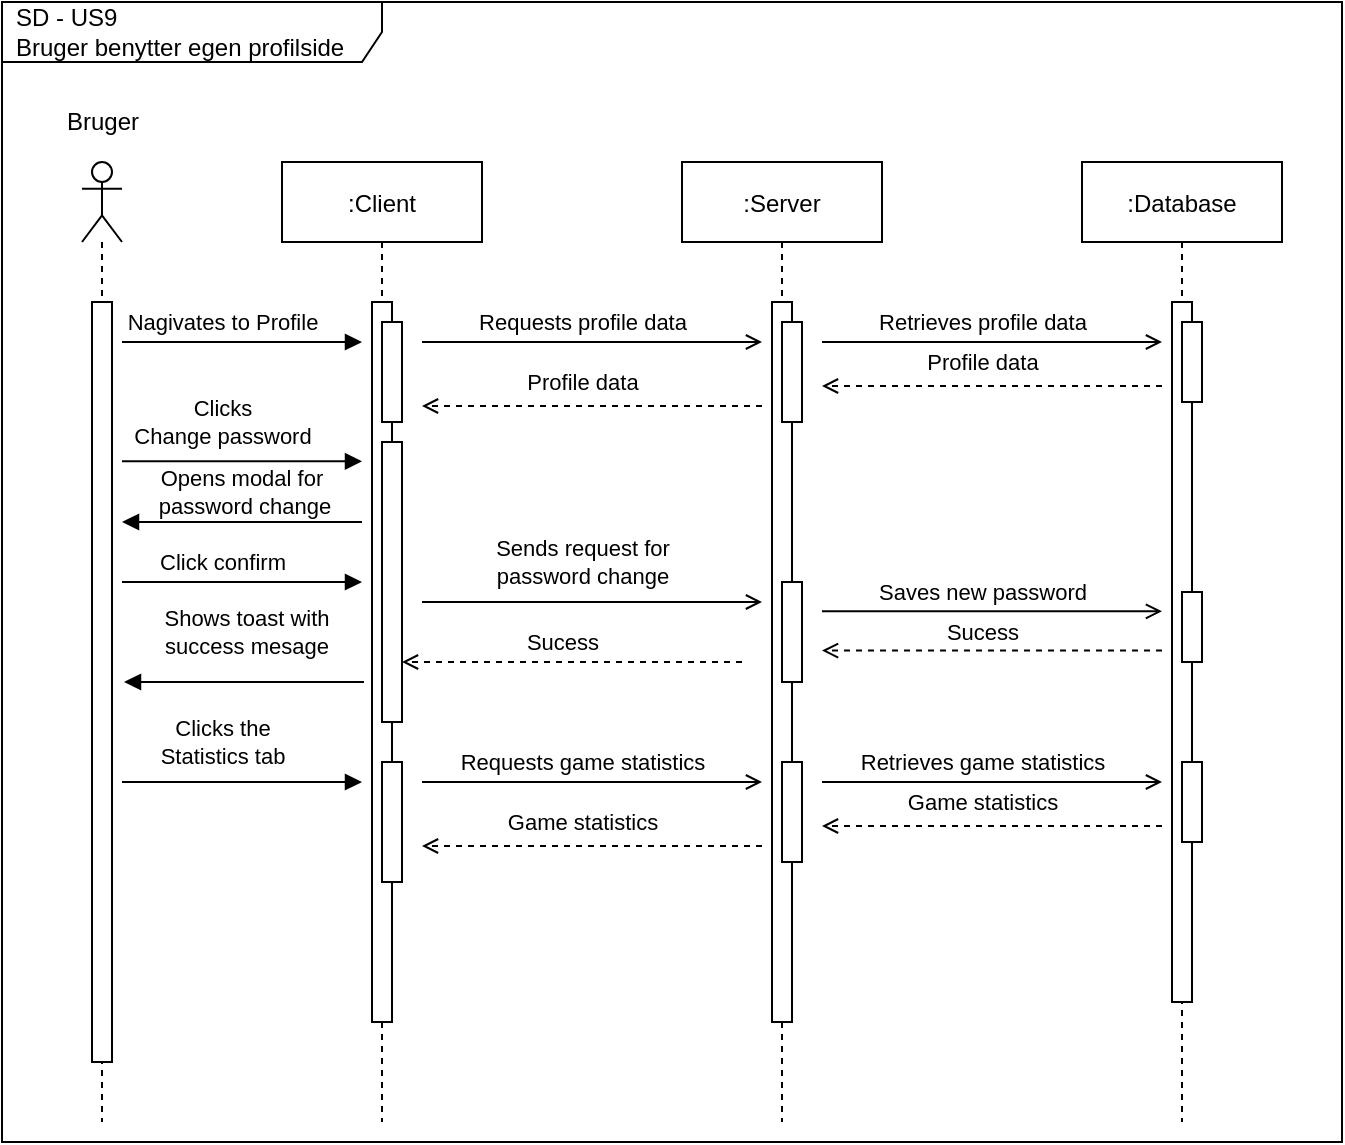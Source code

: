 <mxfile version="14.4.3" type="device" pages="3"><diagram id="kgpKYQtTHZ0yAKxKKP6v" name="SSD"><mxGraphModel dx="1086" dy="846" grid="1" gridSize="10" guides="1" tooltips="1" connect="1" arrows="1" fold="1" page="1" pageScale="1" pageWidth="850" pageHeight="1100" math="0" shadow="0"><root><mxCell id="0"/><mxCell id="1" parent="0"/><mxCell id="3nuBFxr9cyL0pnOWT2aG-1" value=":Client" style="shape=umlLifeline;perimeter=lifelinePerimeter;container=1;collapsible=0;recursiveResize=0;rounded=0;shadow=0;strokeWidth=1;" parent="1" vertex="1"><mxGeometry x="140" y="80" width="100" height="480" as="geometry"/></mxCell><mxCell id="3nuBFxr9cyL0pnOWT2aG-2" value="" style="points=[];perimeter=orthogonalPerimeter;rounded=0;shadow=0;strokeWidth=1;" parent="3nuBFxr9cyL0pnOWT2aG-1" vertex="1"><mxGeometry x="45" y="70" width="10" height="360" as="geometry"/></mxCell><mxCell id="-MJ_fE6lYXrwnNox5lVn-4" value="" style="html=1;verticalAlign=bottom;labelBackgroundColor=none;endArrow=block;endFill=1;" parent="3nuBFxr9cyL0pnOWT2aG-1" edge="1"><mxGeometry width="160" relative="1" as="geometry"><mxPoint x="-80" y="90" as="sourcePoint"/><mxPoint x="40" y="90" as="targetPoint"/></mxGeometry></mxCell><mxCell id="-MJ_fE6lYXrwnNox5lVn-5" value="Nagivates to Profile" style="edgeLabel;html=1;align=center;verticalAlign=middle;resizable=0;points=[];" parent="-MJ_fE6lYXrwnNox5lVn-4" vertex="1" connectable="0"><mxGeometry x="-0.256" y="1" relative="1" as="geometry"><mxPoint x="5.33" y="-9" as="offset"/></mxGeometry></mxCell><mxCell id="3nuBFxr9cyL0pnOWT2aG-5" value=":Server" style="shape=umlLifeline;perimeter=lifelinePerimeter;container=1;collapsible=0;recursiveResize=0;rounded=0;shadow=0;strokeWidth=1;" parent="1" vertex="1"><mxGeometry x="340" y="80" width="100" height="480" as="geometry"/></mxCell><mxCell id="3nuBFxr9cyL0pnOWT2aG-6" value="" style="points=[];perimeter=orthogonalPerimeter;rounded=0;shadow=0;strokeWidth=1;" parent="3nuBFxr9cyL0pnOWT2aG-5" vertex="1"><mxGeometry x="45" y="70" width="10" height="360" as="geometry"/></mxCell><mxCell id="-MJ_fE6lYXrwnNox5lVn-1" value="" style="shape=umlLifeline;participant=umlActor;perimeter=lifelinePerimeter;whiteSpace=wrap;html=1;container=1;collapsible=0;recursiveResize=0;verticalAlign=top;spacingTop=36;outlineConnect=0;" parent="1" vertex="1"><mxGeometry x="40" y="80" width="20" height="480" as="geometry"/></mxCell><mxCell id="3nuBFxr9cyL0pnOWT2aG-4" value="" style="points=[];perimeter=orthogonalPerimeter;rounded=0;shadow=0;strokeWidth=1;" parent="-MJ_fE6lYXrwnNox5lVn-1" vertex="1"><mxGeometry x="5" y="70" width="10" height="380" as="geometry"/></mxCell><mxCell id="-MJ_fE6lYXrwnNox5lVn-2" value=":Database" style="shape=umlLifeline;perimeter=lifelinePerimeter;container=1;collapsible=0;recursiveResize=0;rounded=0;shadow=0;strokeWidth=1;" parent="1" vertex="1"><mxGeometry x="540" y="80" width="100" height="480" as="geometry"/></mxCell><mxCell id="-MJ_fE6lYXrwnNox5lVn-3" value="" style="points=[];perimeter=orthogonalPerimeter;rounded=0;shadow=0;strokeWidth=1;" parent="-MJ_fE6lYXrwnNox5lVn-2" vertex="1"><mxGeometry x="45" y="70" width="10" height="350" as="geometry"/></mxCell><mxCell id="-MJ_fE6lYXrwnNox5lVn-6" value="" style="points=[];perimeter=orthogonalPerimeter;rounded=0;shadow=0;strokeWidth=1;" parent="1" vertex="1"><mxGeometry x="190" y="160" width="10" height="50" as="geometry"/></mxCell><mxCell id="-MJ_fE6lYXrwnNox5lVn-7" value="" style="html=1;verticalAlign=bottom;labelBackgroundColor=none;endArrow=open;endFill=0;" parent="1" edge="1"><mxGeometry width="160" relative="1" as="geometry"><mxPoint x="210" y="170" as="sourcePoint"/><mxPoint x="380" y="170" as="targetPoint"/></mxGeometry></mxCell><mxCell id="-MJ_fE6lYXrwnNox5lVn-8" value="Requests profile data" style="edgeLabel;html=1;align=center;verticalAlign=middle;resizable=0;points=[];" parent="-MJ_fE6lYXrwnNox5lVn-7" vertex="1" connectable="0"><mxGeometry x="-0.256" y="1" relative="1" as="geometry"><mxPoint x="16.8" y="-9" as="offset"/></mxGeometry></mxCell><mxCell id="-MJ_fE6lYXrwnNox5lVn-9" value="" style="points=[];perimeter=orthogonalPerimeter;rounded=0;shadow=0;strokeWidth=1;" parent="1" vertex="1"><mxGeometry x="390" y="160" width="10" height="50" as="geometry"/></mxCell><mxCell id="-MJ_fE6lYXrwnNox5lVn-10" value="" style="html=1;verticalAlign=bottom;labelBackgroundColor=none;endArrow=open;endFill=0;" parent="1" edge="1"><mxGeometry width="160" relative="1" as="geometry"><mxPoint x="410" y="170" as="sourcePoint"/><mxPoint x="580" y="170" as="targetPoint"/></mxGeometry></mxCell><mxCell id="-MJ_fE6lYXrwnNox5lVn-11" value="Retrieves profile data" style="edgeLabel;html=1;align=center;verticalAlign=middle;resizable=0;points=[];" parent="-MJ_fE6lYXrwnNox5lVn-10" vertex="1" connectable="0"><mxGeometry x="-0.256" y="1" relative="1" as="geometry"><mxPoint x="16.8" y="-9" as="offset"/></mxGeometry></mxCell><mxCell id="-MJ_fE6lYXrwnNox5lVn-12" value="" style="html=1;verticalAlign=bottom;labelBackgroundColor=none;endArrow=open;endFill=0;dashed=1;" parent="1" edge="1"><mxGeometry width="160" relative="1" as="geometry"><mxPoint x="580" y="192" as="sourcePoint"/><mxPoint x="410" y="192" as="targetPoint"/></mxGeometry></mxCell><mxCell id="-MJ_fE6lYXrwnNox5lVn-13" value="Profile data" style="edgeLabel;html=1;align=center;verticalAlign=middle;resizable=0;points=[];" parent="-MJ_fE6lYXrwnNox5lVn-12" vertex="1" connectable="0"><mxGeometry x="0.222" y="1" relative="1" as="geometry"><mxPoint x="14" y="-13" as="offset"/></mxGeometry></mxCell><mxCell id="-MJ_fE6lYXrwnNox5lVn-14" value="" style="html=1;verticalAlign=bottom;labelBackgroundColor=none;endArrow=open;endFill=0;dashed=1;" parent="1" edge="1"><mxGeometry width="160" relative="1" as="geometry"><mxPoint x="380" y="202" as="sourcePoint"/><mxPoint x="210" y="202" as="targetPoint"/></mxGeometry></mxCell><mxCell id="-MJ_fE6lYXrwnNox5lVn-15" value="Profile data" style="edgeLabel;html=1;align=center;verticalAlign=middle;resizable=0;points=[];" parent="-MJ_fE6lYXrwnNox5lVn-14" vertex="1" connectable="0"><mxGeometry x="0.222" y="1" relative="1" as="geometry"><mxPoint x="14" y="-13" as="offset"/></mxGeometry></mxCell><mxCell id="-MJ_fE6lYXrwnNox5lVn-16" value="" style="html=1;verticalAlign=bottom;labelBackgroundColor=none;endArrow=block;endFill=1;" parent="1" edge="1"><mxGeometry width="160" relative="1" as="geometry"><mxPoint x="60" y="229.66" as="sourcePoint"/><mxPoint x="180" y="229.66" as="targetPoint"/></mxGeometry></mxCell><mxCell id="-MJ_fE6lYXrwnNox5lVn-17" value="Clicks &lt;br&gt;Change password" style="edgeLabel;html=1;align=center;verticalAlign=middle;resizable=0;points=[];" parent="-MJ_fE6lYXrwnNox5lVn-16" vertex="1" connectable="0"><mxGeometry x="-0.256" y="1" relative="1" as="geometry"><mxPoint x="5.33" y="-19" as="offset"/></mxGeometry></mxCell><mxCell id="-MJ_fE6lYXrwnNox5lVn-18" value="" style="points=[];perimeter=orthogonalPerimeter;rounded=0;shadow=0;strokeWidth=1;" parent="1" vertex="1"><mxGeometry x="190" y="220" width="10" height="140" as="geometry"/></mxCell><mxCell id="-MJ_fE6lYXrwnNox5lVn-19" value="" style="html=1;verticalAlign=bottom;labelBackgroundColor=none;endArrow=block;endFill=1;" parent="1" edge="1"><mxGeometry width="160" relative="1" as="geometry"><mxPoint x="180" y="260" as="sourcePoint"/><mxPoint x="60" y="260" as="targetPoint"/><Array as="points"><mxPoint x="110" y="260"/></Array></mxGeometry></mxCell><mxCell id="-MJ_fE6lYXrwnNox5lVn-20" value="Opens modal for&amp;nbsp;&lt;br&gt;password change" style="edgeLabel;html=1;align=center;verticalAlign=middle;resizable=0;points=[];" parent="-MJ_fE6lYXrwnNox5lVn-19" vertex="1" connectable="0"><mxGeometry x="-0.256" y="1" relative="1" as="geometry"><mxPoint x="-15.17" y="-16" as="offset"/></mxGeometry></mxCell><mxCell id="-MJ_fE6lYXrwnNox5lVn-21" value="" style="html=1;verticalAlign=bottom;labelBackgroundColor=none;endArrow=block;endFill=1;" parent="1" edge="1"><mxGeometry width="160" relative="1" as="geometry"><mxPoint x="60" y="290" as="sourcePoint"/><mxPoint x="180" y="290" as="targetPoint"/></mxGeometry></mxCell><mxCell id="-MJ_fE6lYXrwnNox5lVn-22" value="Click confirm" style="edgeLabel;html=1;align=center;verticalAlign=middle;resizable=0;points=[];" parent="-MJ_fE6lYXrwnNox5lVn-21" vertex="1" connectable="0"><mxGeometry x="-0.256" y="1" relative="1" as="geometry"><mxPoint x="5.33" y="-9" as="offset"/></mxGeometry></mxCell><mxCell id="-MJ_fE6lYXrwnNox5lVn-23" value="" style="html=1;verticalAlign=bottom;labelBackgroundColor=none;endArrow=open;endFill=0;" parent="1" edge="1"><mxGeometry width="160" relative="1" as="geometry"><mxPoint x="210" y="300" as="sourcePoint"/><mxPoint x="380" y="300" as="targetPoint"/></mxGeometry></mxCell><mxCell id="-MJ_fE6lYXrwnNox5lVn-24" value="Sends request for &lt;br&gt;password change" style="edgeLabel;html=1;align=center;verticalAlign=middle;resizable=0;points=[];" parent="-MJ_fE6lYXrwnNox5lVn-23" vertex="1" connectable="0"><mxGeometry x="-0.256" y="1" relative="1" as="geometry"><mxPoint x="16.8" y="-19" as="offset"/></mxGeometry></mxCell><mxCell id="-MJ_fE6lYXrwnNox5lVn-25" value="" style="points=[];perimeter=orthogonalPerimeter;rounded=0;shadow=0;strokeWidth=1;" parent="1" vertex="1"><mxGeometry x="390" y="290" width="10" height="50" as="geometry"/></mxCell><mxCell id="-MJ_fE6lYXrwnNox5lVn-26" value="" style="points=[];perimeter=orthogonalPerimeter;rounded=0;shadow=0;strokeWidth=1;" parent="1" vertex="1"><mxGeometry x="590" y="160" width="10" height="40" as="geometry"/></mxCell><mxCell id="-MJ_fE6lYXrwnNox5lVn-27" value="" style="html=1;verticalAlign=bottom;labelBackgroundColor=none;endArrow=open;endFill=0;" parent="1" edge="1"><mxGeometry width="160" relative="1" as="geometry"><mxPoint x="410" y="304.66" as="sourcePoint"/><mxPoint x="580" y="304.66" as="targetPoint"/></mxGeometry></mxCell><mxCell id="-MJ_fE6lYXrwnNox5lVn-28" value="Saves new password" style="edgeLabel;html=1;align=center;verticalAlign=middle;resizable=0;points=[];" parent="-MJ_fE6lYXrwnNox5lVn-27" vertex="1" connectable="0"><mxGeometry x="-0.256" y="1" relative="1" as="geometry"><mxPoint x="16.8" y="-9" as="offset"/></mxGeometry></mxCell><mxCell id="-MJ_fE6lYXrwnNox5lVn-29" value="" style="points=[];perimeter=orthogonalPerimeter;rounded=0;shadow=0;strokeWidth=1;" parent="1" vertex="1"><mxGeometry x="590" y="295" width="10" height="35" as="geometry"/></mxCell><mxCell id="-MJ_fE6lYXrwnNox5lVn-30" value="" style="html=1;verticalAlign=bottom;labelBackgroundColor=none;endArrow=open;endFill=0;dashed=1;" parent="1" edge="1"><mxGeometry width="160" relative="1" as="geometry"><mxPoint x="580" y="324.31" as="sourcePoint"/><mxPoint x="410" y="324.31" as="targetPoint"/></mxGeometry></mxCell><mxCell id="-MJ_fE6lYXrwnNox5lVn-31" value="Sucess" style="edgeLabel;html=1;align=center;verticalAlign=middle;resizable=0;points=[];" parent="-MJ_fE6lYXrwnNox5lVn-30" vertex="1" connectable="0"><mxGeometry x="0.222" y="1" relative="1" as="geometry"><mxPoint x="14" y="-11" as="offset"/></mxGeometry></mxCell><mxCell id="-MJ_fE6lYXrwnNox5lVn-32" value="" style="html=1;verticalAlign=bottom;labelBackgroundColor=none;endArrow=open;endFill=0;dashed=1;" parent="1" edge="1"><mxGeometry width="160" relative="1" as="geometry"><mxPoint x="370" y="330.0" as="sourcePoint"/><mxPoint x="200" y="330.0" as="targetPoint"/></mxGeometry></mxCell><mxCell id="-MJ_fE6lYXrwnNox5lVn-33" value="Sucess" style="edgeLabel;html=1;align=center;verticalAlign=middle;resizable=0;points=[];" parent="-MJ_fE6lYXrwnNox5lVn-32" vertex="1" connectable="0"><mxGeometry x="0.222" y="1" relative="1" as="geometry"><mxPoint x="14" y="-11" as="offset"/></mxGeometry></mxCell><mxCell id="-MJ_fE6lYXrwnNox5lVn-34" value="" style="html=1;verticalAlign=bottom;labelBackgroundColor=none;endArrow=block;endFill=1;" parent="1" edge="1"><mxGeometry width="160" relative="1" as="geometry"><mxPoint x="181" y="340" as="sourcePoint"/><mxPoint x="61" y="340" as="targetPoint"/><Array as="points"><mxPoint x="111" y="340"/></Array></mxGeometry></mxCell><mxCell id="-MJ_fE6lYXrwnNox5lVn-35" value="Shows toast with &lt;br&gt;success mesage" style="edgeLabel;html=1;align=center;verticalAlign=middle;resizable=0;points=[];" parent="-MJ_fE6lYXrwnNox5lVn-34" vertex="1" connectable="0"><mxGeometry x="-0.256" y="1" relative="1" as="geometry"><mxPoint x="-15.17" y="-26" as="offset"/></mxGeometry></mxCell><mxCell id="-MJ_fE6lYXrwnNox5lVn-36" value="" style="html=1;verticalAlign=bottom;labelBackgroundColor=none;endArrow=block;endFill=1;" parent="1" edge="1"><mxGeometry width="160" relative="1" as="geometry"><mxPoint x="60" y="390" as="sourcePoint"/><mxPoint x="180" y="390" as="targetPoint"/></mxGeometry></mxCell><mxCell id="-MJ_fE6lYXrwnNox5lVn-37" value="Clicks the&lt;br&gt;Statistics tab" style="edgeLabel;html=1;align=center;verticalAlign=middle;resizable=0;points=[];" parent="-MJ_fE6lYXrwnNox5lVn-36" vertex="1" connectable="0"><mxGeometry x="-0.256" y="1" relative="1" as="geometry"><mxPoint x="5.33" y="-19" as="offset"/></mxGeometry></mxCell><mxCell id="-MJ_fE6lYXrwnNox5lVn-38" value="" style="points=[];perimeter=orthogonalPerimeter;rounded=0;shadow=0;strokeWidth=1;" parent="1" vertex="1"><mxGeometry x="190" y="380" width="10" height="60" as="geometry"/></mxCell><mxCell id="-MJ_fE6lYXrwnNox5lVn-39" value="" style="html=1;verticalAlign=bottom;labelBackgroundColor=none;endArrow=open;endFill=0;" parent="1" edge="1"><mxGeometry width="160" relative="1" as="geometry"><mxPoint x="210" y="390" as="sourcePoint"/><mxPoint x="380" y="390" as="targetPoint"/></mxGeometry></mxCell><mxCell id="-MJ_fE6lYXrwnNox5lVn-40" value="Requests game statistics" style="edgeLabel;html=1;align=center;verticalAlign=middle;resizable=0;points=[];" parent="-MJ_fE6lYXrwnNox5lVn-39" vertex="1" connectable="0"><mxGeometry x="-0.256" y="1" relative="1" as="geometry"><mxPoint x="16.8" y="-9" as="offset"/></mxGeometry></mxCell><mxCell id="-MJ_fE6lYXrwnNox5lVn-41" value="" style="points=[];perimeter=orthogonalPerimeter;rounded=0;shadow=0;strokeWidth=1;" parent="1" vertex="1"><mxGeometry x="390" y="380" width="10" height="50" as="geometry"/></mxCell><mxCell id="-MJ_fE6lYXrwnNox5lVn-42" value="" style="html=1;verticalAlign=bottom;labelBackgroundColor=none;endArrow=open;endFill=0;" parent="1" edge="1"><mxGeometry width="160" relative="1" as="geometry"><mxPoint x="410" y="390" as="sourcePoint"/><mxPoint x="580" y="390" as="targetPoint"/></mxGeometry></mxCell><mxCell id="-MJ_fE6lYXrwnNox5lVn-43" value="Retrieves game statistics" style="edgeLabel;html=1;align=center;verticalAlign=middle;resizable=0;points=[];" parent="-MJ_fE6lYXrwnNox5lVn-42" vertex="1" connectable="0"><mxGeometry x="-0.256" y="1" relative="1" as="geometry"><mxPoint x="16.8" y="-9" as="offset"/></mxGeometry></mxCell><mxCell id="-MJ_fE6lYXrwnNox5lVn-44" value="" style="html=1;verticalAlign=bottom;labelBackgroundColor=none;endArrow=open;endFill=0;dashed=1;" parent="1" edge="1"><mxGeometry width="160" relative="1" as="geometry"><mxPoint x="580" y="412" as="sourcePoint"/><mxPoint x="410" y="412" as="targetPoint"/></mxGeometry></mxCell><mxCell id="-MJ_fE6lYXrwnNox5lVn-45" value="Game statistics" style="edgeLabel;html=1;align=center;verticalAlign=middle;resizable=0;points=[];" parent="-MJ_fE6lYXrwnNox5lVn-44" vertex="1" connectable="0"><mxGeometry x="0.222" y="1" relative="1" as="geometry"><mxPoint x="14" y="-13" as="offset"/></mxGeometry></mxCell><mxCell id="-MJ_fE6lYXrwnNox5lVn-46" value="" style="html=1;verticalAlign=bottom;labelBackgroundColor=none;endArrow=open;endFill=0;dashed=1;" parent="1" edge="1"><mxGeometry width="160" relative="1" as="geometry"><mxPoint x="380" y="422" as="sourcePoint"/><mxPoint x="210" y="422" as="targetPoint"/></mxGeometry></mxCell><mxCell id="-MJ_fE6lYXrwnNox5lVn-47" value="Game statistics" style="edgeLabel;html=1;align=center;verticalAlign=middle;resizable=0;points=[];" parent="-MJ_fE6lYXrwnNox5lVn-46" vertex="1" connectable="0"><mxGeometry x="0.222" y="1" relative="1" as="geometry"><mxPoint x="14" y="-13" as="offset"/></mxGeometry></mxCell><mxCell id="-MJ_fE6lYXrwnNox5lVn-48" value="" style="points=[];perimeter=orthogonalPerimeter;rounded=0;shadow=0;strokeWidth=1;" parent="1" vertex="1"><mxGeometry x="590" y="380" width="10" height="40" as="geometry"/></mxCell><mxCell id="q7fNQMpk3vPVpepy6QuT-1" value="Bruger" style="text;html=1;align=center;verticalAlign=middle;resizable=0;points=[];autosize=1;" parent="1" vertex="1"><mxGeometry x="25" y="50" width="50" height="20" as="geometry"/></mxCell><mxCell id="q7fNQMpk3vPVpepy6QuT-2" value="SD - US9&lt;br&gt;Bruger benytter egen profilside" style="shape=umlFrame;whiteSpace=wrap;html=1;width=190;height=30;boundedLbl=1;verticalAlign=middle;align=left;spacingLeft=5;" parent="1" vertex="1"><mxGeometry width="670" height="570" as="geometry"/></mxCell></root></mxGraphModel></diagram><diagram id="ar_YfZHCPrTDEMdq_K_3" name="SD-Server"><mxGraphModel dx="1086" dy="846" grid="1" gridSize="10" guides="1" tooltips="1" connect="1" arrows="1" fold="1" page="1" pageScale="1" pageWidth="827" pageHeight="1169" math="0" shadow="0"><root><mxCell id="msRihUC69AAlPm7H9iDA-0"/><mxCell id="msRihUC69AAlPm7H9iDA-1" parent="msRihUC69AAlPm7H9iDA-0"/><mxCell id="msRihUC69AAlPm7H9iDA-56" value="&lt;b&gt;SD&lt;/b&gt;&amp;nbsp;Server - US9&lt;br&gt;Bruger benytter egen profilside" style="shape=umlFrame;whiteSpace=wrap;html=1;width=190;height=30;boundedLbl=1;verticalAlign=middle;align=left;spacingLeft=5;" parent="msRihUC69AAlPm7H9iDA-1" vertex="1"><mxGeometry width="1100" height="540" as="geometry"/></mxCell><mxCell id="ZFvSkQEYMIDsy6EV2aR--0" value="Client" style="shape=umlLifeline;participant=umlActor;perimeter=lifelinePerimeter;whiteSpace=wrap;html=1;container=1;collapsible=0;recursiveResize=0;verticalAlign=top;spacingTop=36;outlineConnect=0;labelBackgroundColor=#ffffff;fillColor=#99CCFF;" parent="msRihUC69AAlPm7H9iDA-1" vertex="1"><mxGeometry x="20" y="40" width="20" height="480" as="geometry"/></mxCell><mxCell id="ZFvSkQEYMIDsy6EV2aR--4" value="«Controller»&lt;br&gt;:ProfileController" style="shape=umlLifeline;perimeter=lifelinePerimeter;whiteSpace=wrap;html=1;container=1;collapsible=0;recursiveResize=0;outlineConnect=0;labelBackgroundColor=#ffffff;" parent="msRihUC69AAlPm7H9iDA-1" vertex="1"><mxGeometry x="100" y="40" width="100" height="480" as="geometry"/></mxCell><mxCell id="ZFvSkQEYMIDsy6EV2aR--5" value="«Boundary»&lt;br&gt;:ProfileService" style="shape=umlLifeline;perimeter=lifelinePerimeter;whiteSpace=wrap;html=1;container=1;collapsible=0;recursiveResize=0;outlineConnect=0;labelBackgroundColor=#ffffff;" parent="msRihUC69AAlPm7H9iDA-1" vertex="1"><mxGeometry x="220" y="40" width="100" height="480" as="geometry"/></mxCell><mxCell id="ZFvSkQEYMIDsy6EV2aR--7" value="" style="shape=cylinder3;whiteSpace=wrap;html=1;boundedLbl=1;backgroundOutline=1;size=7.724;labelBackgroundColor=#ffffff;strokeColor=#000000;fillColor=#99CCFF;fontColor=#000000;" parent="msRihUC69AAlPm7H9iDA-1" vertex="1"><mxGeometry x="860" y="40" width="20" height="40" as="geometry"/></mxCell><mxCell id="ZFvSkQEYMIDsy6EV2aR--8" value="" style="endArrow=none;dashed=1;html=1;" parent="msRihUC69AAlPm7H9iDA-1" edge="1"><mxGeometry width="50" height="50" relative="1" as="geometry"><mxPoint x="870" y="520" as="sourcePoint"/><mxPoint x="869.71" y="80" as="targetPoint"/></mxGeometry></mxCell><mxCell id="ZFvSkQEYMIDsy6EV2aR--9" value="" style="html=1;points=[];perimeter=orthogonalPerimeter;labelBackgroundColor=#ffffff;" parent="msRihUC69AAlPm7H9iDA-1" vertex="1"><mxGeometry x="865" y="160" width="10" height="30" as="geometry"/></mxCell><mxCell id="ZFvSkQEYMIDsy6EV2aR--10" value="" style="html=1;points=[];perimeter=orthogonalPerimeter;labelBackgroundColor=#ffffff;" parent="msRihUC69AAlPm7H9iDA-1" vertex="1"><mxGeometry x="25" y="120" width="10" height="380" as="geometry"/></mxCell><mxCell id="ZFvSkQEYMIDsy6EV2aR--11" value="" style="html=1;points=[];perimeter=orthogonalPerimeter;labelBackgroundColor=#ffffff;" parent="msRihUC69AAlPm7H9iDA-1" vertex="1"><mxGeometry x="145" y="120" width="10" height="90" as="geometry"/></mxCell><mxCell id="ZFvSkQEYMIDsy6EV2aR--12" value="" style="html=1;points=[];perimeter=orthogonalPerimeter;labelBackgroundColor=#ffffff;" parent="msRihUC69AAlPm7H9iDA-1" vertex="1"><mxGeometry x="265" y="140" width="10" height="60" as="geometry"/></mxCell><mxCell id="ZFvSkQEYMIDsy6EV2aR--13" value="&lt;span&gt;_profileService.Get([username]);&lt;/span&gt;" style="html=1;verticalAlign=bottom;endArrow=open;fontColor=#000000;endFill=0;align=left;entryX=-0.003;entryY=0;entryDx=0;entryDy=0;entryPerimeter=0;" parent="msRihUC69AAlPm7H9iDA-1" target="ZFvSkQEYMIDsy6EV2aR--12" edge="1"><mxGeometry x="-1" width="80" relative="1" as="geometry"><mxPoint x="155" y="140" as="sourcePoint"/><mxPoint x="245" y="140" as="targetPoint"/><mxPoint as="offset"/></mxGeometry></mxCell><mxCell id="ZFvSkQEYMIDsy6EV2aR--16" value="&lt;span&gt;[userProfile]&lt;/span&gt;" style="html=1;verticalAlign=bottom;endArrow=open;fontColor=#000000;endFill=0;align=center;entryX=1.027;entryY=0.893;entryDx=0;entryDy=0;entryPerimeter=0;dashed=1;" parent="msRihUC69AAlPm7H9iDA-1" target="ZFvSkQEYMIDsy6EV2aR--11" edge="1"><mxGeometry x="-0.125" width="80" relative="1" as="geometry"><mxPoint x="265" y="200" as="sourcePoint"/><mxPoint x="165" y="200.34" as="targetPoint"/><mxPoint as="offset"/></mxGeometry></mxCell><mxCell id="ZFvSkQEYMIDsy6EV2aR--17" value="&lt;span&gt;Ok([userProfile])&lt;/span&gt;" style="html=1;verticalAlign=bottom;endArrow=open;fontColor=#000000;endFill=0;align=center;entryX=1.041;entryY=0.239;entryDx=0;entryDy=0;entryPerimeter=0;dashed=1;" parent="msRihUC69AAlPm7H9iDA-1" target="ZFvSkQEYMIDsy6EV2aR--10" edge="1"><mxGeometry x="-0.125" width="80" relative="1" as="geometry"><mxPoint x="145" y="210" as="sourcePoint"/><mxPoint x="60" y="210" as="targetPoint"/><mxPoint as="offset"/></mxGeometry></mxCell><mxCell id="ZFvSkQEYMIDsy6EV2aR--18" value="&lt;span style=&quot;text-align: left&quot;&gt;Get(/profile/[username]);&lt;/span&gt;" style="html=1;verticalAlign=bottom;endArrow=open;fontColor=#000000;endFill=0;entryX=-0.003;entryY=0.002;entryDx=0;entryDy=0;entryPerimeter=0;" parent="msRihUC69AAlPm7H9iDA-1" target="ZFvSkQEYMIDsy6EV2aR--11" edge="1"><mxGeometry width="80" relative="1" as="geometry"><mxPoint x="35" y="120" as="sourcePoint"/><mxPoint x="125" y="120" as="targetPoint"/></mxGeometry></mxCell><mxCell id="ZFvSkQEYMIDsy6EV2aR--20" value="«Controller»&lt;br&gt;:AuthController" style="shape=umlLifeline;perimeter=lifelinePerimeter;whiteSpace=wrap;html=1;container=1;collapsible=0;recursiveResize=0;outlineConnect=0;labelBackgroundColor=#ffffff;" parent="msRihUC69AAlPm7H9iDA-1" vertex="1"><mxGeometry x="340" y="40" width="100" height="480" as="geometry"/></mxCell><mxCell id="ZFvSkQEYMIDsy6EV2aR--21" value="«Boundary»&lt;br&gt;:AuthService" style="shape=umlLifeline;perimeter=lifelinePerimeter;whiteSpace=wrap;html=1;container=1;collapsible=0;recursiveResize=0;outlineConnect=0;labelBackgroundColor=#ffffff;" parent="msRihUC69AAlPm7H9iDA-1" vertex="1"><mxGeometry x="460" y="40" width="100" height="480" as="geometry"/></mxCell><mxCell id="ZFvSkQEYMIDsy6EV2aR--22" value="&lt;div style=&quot;&quot;&gt;Post(/auth//password,&lt;/div&gt;&lt;div style=&quot;&quot;&gt;{&lt;/div&gt;&lt;div style=&quot;&quot;&gt;&amp;nbsp; &amp;nbsp;Username: [username],&lt;br&gt;&amp;nbsp; &amp;nbsp;Password: [password]&lt;/div&gt;&lt;div style=&quot;&quot;&gt;});&lt;/div&gt;" style="html=1;verticalAlign=bottom;endArrow=open;fontColor=#000000;endFill=0;entryX=0.004;entryY=-0.002;entryDx=0;entryDy=0;entryPerimeter=0;align=left;" parent="msRihUC69AAlPm7H9iDA-1" target="ZFvSkQEYMIDsy6EV2aR--29" edge="1"><mxGeometry x="-1" width="80" relative="1" as="geometry"><mxPoint x="35" y="290.18" as="sourcePoint"/><mxPoint x="330" y="290.18" as="targetPoint"/><mxPoint as="offset"/></mxGeometry></mxCell><mxCell id="ZFvSkQEYMIDsy6EV2aR--26" value="&lt;span&gt;Ok&lt;/span&gt;" style="html=1;verticalAlign=bottom;endArrow=open;fontColor=#000000;endFill=0;align=center;entryX=1.027;entryY=0.893;entryDx=0;entryDy=0;entryPerimeter=0;exitX=-0.015;exitY=0.997;exitDx=0;exitDy=0;exitPerimeter=0;dashed=1;" parent="msRihUC69AAlPm7H9iDA-1" source="ZFvSkQEYMIDsy6EV2aR--31" edge="1"><mxGeometry x="0.003" width="80" relative="1" as="geometry"><mxPoint x="850" y="360.18" as="sourcePoint"/><mxPoint x="515.27" y="360.07" as="targetPoint"/><mxPoint as="offset"/></mxGeometry></mxCell><mxCell id="ZFvSkQEYMIDsy6EV2aR--27" value="&lt;span&gt;Ok&lt;/span&gt;" style="html=1;verticalAlign=bottom;endArrow=open;fontColor=#000000;endFill=0;align=center;entryX=1.027;entryY=0.893;entryDx=0;entryDy=0;entryPerimeter=0;dashed=1;" parent="msRihUC69AAlPm7H9iDA-1" edge="1"><mxGeometry x="0.003" width="80" relative="1" as="geometry"><mxPoint x="505.0" y="369.81" as="sourcePoint"/><mxPoint x="395.27" y="370.18" as="targetPoint"/><mxPoint as="offset"/></mxGeometry></mxCell><mxCell id="ZFvSkQEYMIDsy6EV2aR--28" value="&lt;span&gt;Ok&lt;/span&gt;" style="html=1;verticalAlign=bottom;endArrow=open;fontColor=#000000;endFill=0;align=center;dashed=1;" parent="msRihUC69AAlPm7H9iDA-1" edge="1"><mxGeometry x="0.003" width="80" relative="1" as="geometry"><mxPoint x="384.73" y="380.18" as="sourcePoint"/><mxPoint x="35" y="380.18" as="targetPoint"/><mxPoint as="offset"/></mxGeometry></mxCell><mxCell id="ZFvSkQEYMIDsy6EV2aR--29" value="" style="html=1;points=[];perimeter=orthogonalPerimeter;labelBackgroundColor=#ffffff;" parent="msRihUC69AAlPm7H9iDA-1" vertex="1"><mxGeometry x="385" y="290.18" width="10" height="90" as="geometry"/></mxCell><mxCell id="ZFvSkQEYMIDsy6EV2aR--30" value="" style="html=1;points=[];perimeter=orthogonalPerimeter;labelBackgroundColor=#ffffff;" parent="msRihUC69AAlPm7H9iDA-1" vertex="1"><mxGeometry x="505" y="310.18" width="10" height="60" as="geometry"/></mxCell><mxCell id="ZFvSkQEYMIDsy6EV2aR--31" value="" style="html=1;points=[];perimeter=orthogonalPerimeter;labelBackgroundColor=#ffffff;" parent="msRihUC69AAlPm7H9iDA-1" vertex="1"><mxGeometry x="865" y="330.18" width="10" height="30" as="geometry"/></mxCell><mxCell id="ZFvSkQEYMIDsy6EV2aR--32" value="«Controller»&lt;br&gt;:GameStatController" style="shape=umlLifeline;perimeter=lifelinePerimeter;whiteSpace=wrap;html=1;container=1;collapsible=0;recursiveResize=0;outlineConnect=0;labelBackgroundColor=#ffffff;" parent="msRihUC69AAlPm7H9iDA-1" vertex="1"><mxGeometry x="570" y="40" width="120" height="480" as="geometry"/></mxCell><mxCell id="ZFvSkQEYMIDsy6EV2aR--34" value="«Boundary»&lt;br&gt;:GameStatService" style="shape=umlLifeline;perimeter=lifelinePerimeter;whiteSpace=wrap;html=1;container=1;collapsible=0;recursiveResize=0;outlineConnect=0;labelBackgroundColor=#ffffff;" parent="msRihUC69AAlPm7H9iDA-1" vertex="1"><mxGeometry x="700" y="40" width="100" height="480" as="geometry"/></mxCell><mxCell id="ZFvSkQEYMIDsy6EV2aR--35" value="&lt;div style=&quot;text-align: left&quot;&gt;Get(/gamestat/[username]);&lt;/div&gt;" style="html=1;verticalAlign=bottom;endArrow=open;fontColor=#000000;endFill=0;entryX=0.003;entryY=0;entryDx=0;entryDy=0;entryPerimeter=0;" parent="msRihUC69AAlPm7H9iDA-1" target="ZFvSkQEYMIDsy6EV2aR--44" edge="1"><mxGeometry width="80" relative="1" as="geometry"><mxPoint x="34.96" y="410.36" as="sourcePoint"/><mxPoint x="570" y="410.18" as="targetPoint"/></mxGeometry></mxCell><mxCell id="ZFvSkQEYMIDsy6EV2aR--37" value="&lt;span&gt;_gameStatService.Get([username]);&lt;/span&gt;" style="html=1;verticalAlign=bottom;endArrow=open;fontColor=#000000;endFill=0;align=left;entryX=-0.003;entryY=0;entryDx=0;entryDy=0;entryPerimeter=0;" parent="msRihUC69AAlPm7H9iDA-1" edge="1"><mxGeometry x="-1" width="80" relative="1" as="geometry"><mxPoint x="635.03" y="429.49" as="sourcePoint"/><mxPoint x="745.0" y="429.49" as="targetPoint"/><mxPoint as="offset"/></mxGeometry></mxCell><mxCell id="ZFvSkQEYMIDsy6EV2aR--38" value="&lt;span&gt;_gameStats.Find&amp;lt;GameStatistics&amp;gt;(GameStatistics =&amp;gt;&amp;nbsp;&lt;/span&gt;" style="html=1;verticalAlign=bottom;endArrow=open;fontColor=#000000;endFill=0;align=left;entryX=-0.003;entryY=0;entryDx=0;entryDy=0;entryPerimeter=0;" parent="msRihUC69AAlPm7H9iDA-1" edge="1"><mxGeometry x="-1" width="80" relative="1" as="geometry"><mxPoint x="755.03" y="449.84" as="sourcePoint"/><mxPoint x="865.0" y="449.84" as="targetPoint"/><mxPoint as="offset"/></mxGeometry></mxCell><mxCell id="ZFvSkQEYMIDsy6EV2aR--39" value="&lt;span style=&quot;font-size: 11px ; background-color: rgb(255 , 255 , 255)&quot;&gt;gameStatistics.username == [username])&lt;br&gt;.ToList();&lt;/span&gt;" style="text;html=1;align=left;verticalAlign=middle;resizable=0;points=[];autosize=1;" parent="msRihUC69AAlPm7H9iDA-1" vertex="1"><mxGeometry x="880" y="393" width="220" height="30" as="geometry"/></mxCell><mxCell id="ZFvSkQEYMIDsy6EV2aR--40" value="Database" style="text;html=1;align=center;verticalAlign=middle;resizable=0;points=[];autosize=1;labelBackgroundColor=#ffffff;" parent="msRihUC69AAlPm7H9iDA-1" vertex="1"><mxGeometry x="835" y="80" width="70" height="20" as="geometry"/></mxCell><mxCell id="ZFvSkQEYMIDsy6EV2aR--41" value="&lt;span&gt;[gameStatistics]&lt;/span&gt;" style="html=1;verticalAlign=bottom;endArrow=open;fontColor=#000000;endFill=0;align=center;entryX=1.027;entryY=0.893;entryDx=0;entryDy=0;entryPerimeter=0;dashed=1;" parent="msRihUC69AAlPm7H9iDA-1" edge="1"><mxGeometry x="0.003" width="80" relative="1" as="geometry"><mxPoint x="865" y="480.18" as="sourcePoint"/><mxPoint x="755.27" y="480.55" as="targetPoint"/><mxPoint as="offset"/></mxGeometry></mxCell><mxCell id="ZFvSkQEYMIDsy6EV2aR--42" value="&lt;span&gt;[gameStatistics]&lt;/span&gt;" style="html=1;verticalAlign=bottom;endArrow=open;fontColor=#000000;endFill=0;align=center;entryX=1.027;entryY=0.893;entryDx=0;entryDy=0;entryPerimeter=0;dashed=1;" parent="msRihUC69AAlPm7H9iDA-1" edge="1"><mxGeometry x="0.003" width="80" relative="1" as="geometry"><mxPoint x="745" y="490.18" as="sourcePoint"/><mxPoint x="635.27" y="490.55" as="targetPoint"/><mxPoint as="offset"/></mxGeometry></mxCell><mxCell id="ZFvSkQEYMIDsy6EV2aR--43" value="&lt;span&gt;Ok([gameStatistics]);&lt;/span&gt;" style="html=1;verticalAlign=bottom;endArrow=open;fontColor=#000000;endFill=0;align=center;dashed=1;" parent="msRihUC69AAlPm7H9iDA-1" edge="1"><mxGeometry x="0.003" width="80" relative="1" as="geometry"><mxPoint x="624.73" y="500.18" as="sourcePoint"/><mxPoint x="35" y="500.18" as="targetPoint"/><mxPoint as="offset"/></mxGeometry></mxCell><mxCell id="ZFvSkQEYMIDsy6EV2aR--44" value="" style="html=1;points=[];perimeter=orthogonalPerimeter;labelBackgroundColor=#ffffff;" parent="msRihUC69AAlPm7H9iDA-1" vertex="1"><mxGeometry x="625" y="410.18" width="10" height="90" as="geometry"/></mxCell><mxCell id="ZFvSkQEYMIDsy6EV2aR--45" value="" style="html=1;points=[];perimeter=orthogonalPerimeter;labelBackgroundColor=#ffffff;" parent="msRihUC69AAlPm7H9iDA-1" vertex="1"><mxGeometry x="745" y="430.18" width="10" height="60" as="geometry"/></mxCell><mxCell id="ZFvSkQEYMIDsy6EV2aR--46" value="" style="html=1;points=[];perimeter=orthogonalPerimeter;labelBackgroundColor=#ffffff;" parent="msRihUC69AAlPm7H9iDA-1" vertex="1"><mxGeometry x="865" y="450.18" width="10" height="30" as="geometry"/></mxCell><mxCell id="ZFvSkQEYMIDsy6EV2aR--24" value="&lt;span&gt;_user.UpdateOne(user =&amp;gt; user.Username == [username], Password, [password]);&lt;/span&gt;" style="html=1;verticalAlign=bottom;endArrow=open;fontColor=#000000;endFill=0;align=left;entryX=-0.003;entryY=-0.001;entryDx=0;entryDy=0;entryPerimeter=0;" parent="msRihUC69AAlPm7H9iDA-1" target="ZFvSkQEYMIDsy6EV2aR--31" edge="1"><mxGeometry x="-1" width="80" relative="1" as="geometry"><mxPoint x="515.03" y="330.18" as="sourcePoint"/><mxPoint x="860" y="330.18" as="targetPoint"/><mxPoint as="offset"/></mxGeometry></mxCell><mxCell id="ZFvSkQEYMIDsy6EV2aR--23" value="&lt;span&gt;_authService.PasswordUpdate([username],[password]);&lt;/span&gt;" style="html=1;verticalAlign=bottom;endArrow=open;fontColor=#000000;endFill=0;align=left;entryX=-0.003;entryY=0;entryDx=0;entryDy=0;entryPerimeter=0;" parent="msRihUC69AAlPm7H9iDA-1" edge="1"><mxGeometry x="-1" width="80" relative="1" as="geometry"><mxPoint x="395.03" y="310.18" as="sourcePoint"/><mxPoint x="505" y="310.18" as="targetPoint"/><mxPoint as="offset"/></mxGeometry></mxCell><mxCell id="ZFvSkQEYMIDsy6EV2aR--15" value="&lt;span&gt;[userProfile]&lt;/span&gt;" style="html=1;verticalAlign=bottom;endArrow=open;fontColor=#000000;endFill=0;align=center;entryX=1.004;entryY=0.832;entryDx=0;entryDy=0;entryPerimeter=0;exitX=0.019;exitY=0.997;exitDx=0;exitDy=0;exitPerimeter=0;dashed=1;" parent="msRihUC69AAlPm7H9iDA-1" source="ZFvSkQEYMIDsy6EV2aR--9" target="ZFvSkQEYMIDsy6EV2aR--12" edge="1"><mxGeometry x="-0.125" width="80" relative="1" as="geometry"><mxPoint x="610" y="190" as="sourcePoint"/><mxPoint x="295" y="190" as="targetPoint"/><mxPoint as="offset"/></mxGeometry></mxCell><mxCell id="ZFvSkQEYMIDsy6EV2aR--14" value="&lt;span&gt;_profile.Find&amp;lt;UserProfile&amp;gt;(userProfile =&amp;gt;&lt;/span&gt;&lt;span style=&quot;background-color: rgb(248 , 249 , 250)&quot;&gt;&amp;nbsp;userProfile.username == [username])&lt;/span&gt;&lt;span style=&quot;background-color: rgb(248 , 249 , 250)&quot;&gt;.FirstOrDefault();&lt;/span&gt;" style="html=1;verticalAlign=bottom;endArrow=open;fontColor=#000000;endFill=0;align=left;entryX=-0.003;entryY=0.001;entryDx=0;entryDy=0;entryPerimeter=0;" parent="msRihUC69AAlPm7H9iDA-1" target="ZFvSkQEYMIDsy6EV2aR--9" edge="1"><mxGeometry x="-1" width="80" relative="1" as="geometry"><mxPoint x="275" y="159.86" as="sourcePoint"/><mxPoint x="365" y="159.86" as="targetPoint"/><mxPoint as="offset"/></mxGeometry></mxCell></root></mxGraphModel></diagram><diagram id="t4RF-uPOG9QNONSYyu7u" name="CD-Server"><mxGraphModel dx="1278" dy="995" grid="1" gridSize="10" guides="1" tooltips="1" connect="1" arrows="1" fold="1" page="1" pageScale="1" pageWidth="827" pageHeight="1169" math="0" shadow="0"><root><mxCell id="I7FmLpGZAk3YmPh8OYR1-0"/><mxCell id="I7FmLpGZAk3YmPh8OYR1-1" parent="I7FmLpGZAk3YmPh8OYR1-0"/><mxCell id="I7FmLpGZAk3YmPh8OYR1-95" value="&lt;b&gt;CD&lt;/b&gt;&amp;nbsp;Server - US9&lt;br&gt;Bruger benytter egen profilside" style="shape=umlFrame;whiteSpace=wrap;html=1;width=190;height=30;boundedLbl=1;verticalAlign=middle;align=left;spacingLeft=5;" parent="I7FmLpGZAk3YmPh8OYR1-1" vertex="1"><mxGeometry x="20" width="1060" height="480" as="geometry"/></mxCell><mxCell id="I7FmLpGZAk3YmPh8OYR1-50" style="edgeStyle=orthogonalEdgeStyle;rounded=0;orthogonalLoop=1;jettySize=auto;html=1;endSize=12;endArrow=open;endFill=0;" parent="I7FmLpGZAk3YmPh8OYR1-1" source="I7FmLpGZAk3YmPh8OYR1-42" target="I7FmLpGZAk3YmPh8OYR1-46" edge="1"><mxGeometry relative="1" as="geometry"/></mxCell><mxCell id="I7FmLpGZAk3YmPh8OYR1-42" value="«Controller»&#10;ProfileController" style="swimlane;fontStyle=1;align=center;verticalAlign=top;childLayout=stackLayout;horizontal=1;startSize=40;horizontalStack=0;resizeParent=1;resizeParentMax=0;resizeLast=0;collapsible=1;marginBottom=0;" parent="I7FmLpGZAk3YmPh8OYR1-1" vertex="1"><mxGeometry x="102.5" y="40" width="255" height="100" as="geometry"/></mxCell><mxCell id="I7FmLpGZAk3YmPh8OYR1-43" value="- _profileService : ProfileService" style="text;strokeColor=none;fillColor=none;align=left;verticalAlign=top;spacingLeft=4;spacingRight=4;overflow=hidden;rotatable=0;points=[[0,0.5],[1,0.5]];portConstraint=eastwest;" parent="I7FmLpGZAk3YmPh8OYR1-42" vertex="1"><mxGeometry y="40" width="255" height="26" as="geometry"/></mxCell><mxCell id="I7FmLpGZAk3YmPh8OYR1-44" value="" style="line;strokeWidth=1;fillColor=none;align=left;verticalAlign=middle;spacingTop=-1;spacingLeft=3;spacingRight=3;rotatable=0;labelPosition=right;points=[];portConstraint=eastwest;" parent="I7FmLpGZAk3YmPh8OYR1-42" vertex="1"><mxGeometry y="66" width="255" height="8" as="geometry"/></mxCell><mxCell id="I7FmLpGZAk3YmPh8OYR1-45" value="+ GetProfile(string username) : ActionResult" style="text;strokeColor=none;fillColor=none;align=left;verticalAlign=top;spacingLeft=4;spacingRight=4;overflow=hidden;rotatable=0;points=[[0,0.5],[1,0.5]];portConstraint=eastwest;" parent="I7FmLpGZAk3YmPh8OYR1-42" vertex="1"><mxGeometry y="74" width="255" height="26" as="geometry"/></mxCell><mxCell id="I7FmLpGZAk3YmPh8OYR1-55" style="edgeStyle=orthogonalEdgeStyle;rounded=0;orthogonalLoop=1;jettySize=auto;html=1;endArrow=open;endFill=0;endSize=12;" parent="I7FmLpGZAk3YmPh8OYR1-1" source="I7FmLpGZAk3YmPh8OYR1-46" target="I7FmLpGZAk3YmPh8OYR1-51" edge="1"><mxGeometry relative="1" as="geometry"/></mxCell><mxCell id="I7FmLpGZAk3YmPh8OYR1-46" value="«Boundary»&#10;ProfileService" style="swimlane;fontStyle=1;align=center;verticalAlign=top;childLayout=stackLayout;horizontal=1;startSize=40;horizontalStack=0;resizeParent=1;resizeParentMax=0;resizeLast=0;collapsible=1;marginBottom=0;" parent="I7FmLpGZAk3YmPh8OYR1-1" vertex="1"><mxGeometry x="517.5" y="40" width="215" height="100" as="geometry"/></mxCell><mxCell id="I7FmLpGZAk3YmPh8OYR1-47" value="- _profile : IMongoCollection&lt;Profile&gt; " style="text;strokeColor=none;fillColor=none;align=left;verticalAlign=top;spacingLeft=4;spacingRight=4;overflow=hidden;rotatable=0;points=[[0,0.5],[1,0.5]];portConstraint=eastwest;" parent="I7FmLpGZAk3YmPh8OYR1-46" vertex="1"><mxGeometry y="40" width="215" height="26" as="geometry"/></mxCell><mxCell id="I7FmLpGZAk3YmPh8OYR1-48" value="" style="line;strokeWidth=1;fillColor=none;align=left;verticalAlign=middle;spacingTop=-1;spacingLeft=3;spacingRight=3;rotatable=0;labelPosition=right;points=[];portConstraint=eastwest;" parent="I7FmLpGZAk3YmPh8OYR1-46" vertex="1"><mxGeometry y="66" width="215" height="8" as="geometry"/></mxCell><mxCell id="I7FmLpGZAk3YmPh8OYR1-49" value="+ Get(string username) : ActionResult" style="text;strokeColor=none;fillColor=none;align=left;verticalAlign=top;spacingLeft=4;spacingRight=4;overflow=hidden;rotatable=0;points=[[0,0.5],[1,0.5]];portConstraint=eastwest;" parent="I7FmLpGZAk3YmPh8OYR1-46" vertex="1"><mxGeometry y="74" width="215" height="26" as="geometry"/></mxCell><mxCell id="I7FmLpGZAk3YmPh8OYR1-51" value="«Domoain»&#10;Profile" style="swimlane;fontStyle=1;align=center;verticalAlign=top;childLayout=stackLayout;horizontal=1;startSize=38;horizontalStack=0;resizeParent=1;resizeParentMax=0;resizeLast=0;collapsible=1;marginBottom=0;" parent="I7FmLpGZAk3YmPh8OYR1-1" vertex="1"><mxGeometry x="920" y="67" width="140" height="46" as="geometry"/></mxCell><mxCell id="I7FmLpGZAk3YmPh8OYR1-53" value="" style="line;strokeWidth=1;fillColor=none;align=left;verticalAlign=middle;spacingTop=-1;spacingLeft=3;spacingRight=3;rotatable=0;labelPosition=right;points=[];portConstraint=eastwest;" parent="I7FmLpGZAk3YmPh8OYR1-51" vertex="1"><mxGeometry y="38" width="140" height="8" as="geometry"/></mxCell><mxCell id="I7FmLpGZAk3YmPh8OYR1-56" style="edgeStyle=orthogonalEdgeStyle;rounded=0;orthogonalLoop=1;jettySize=auto;html=1;endSize=12;endArrow=open;endFill=0;" parent="I7FmLpGZAk3YmPh8OYR1-1" source="I7FmLpGZAk3YmPh8OYR1-57" target="I7FmLpGZAk3YmPh8OYR1-62" edge="1"><mxGeometry relative="1" as="geometry"/></mxCell><mxCell id="I7FmLpGZAk3YmPh8OYR1-57" value="«Controller»&#10;AuthController" style="swimlane;fontStyle=1;align=center;verticalAlign=top;childLayout=stackLayout;horizontal=1;startSize=40;horizontalStack=0;resizeParent=1;resizeParentMax=0;resizeLast=0;collapsible=1;marginBottom=0;" parent="I7FmLpGZAk3YmPh8OYR1-1" vertex="1"><mxGeometry x="40" y="200" width="380" height="100" as="geometry"/></mxCell><mxCell id="I7FmLpGZAk3YmPh8OYR1-58" value="- _authService : AuthService" style="text;strokeColor=none;fillColor=none;align=left;verticalAlign=top;spacingLeft=4;spacingRight=4;overflow=hidden;rotatable=0;points=[[0,0.5],[1,0.5]];portConstraint=eastwest;" parent="I7FmLpGZAk3YmPh8OYR1-57" vertex="1"><mxGeometry y="40" width="380" height="26" as="geometry"/></mxCell><mxCell id="I7FmLpGZAk3YmPh8OYR1-59" value="" style="line;strokeWidth=1;fillColor=none;align=left;verticalAlign=middle;spacingTop=-1;spacingLeft=3;spacingRight=3;rotatable=0;labelPosition=right;points=[];portConstraint=eastwest;" parent="I7FmLpGZAk3YmPh8OYR1-57" vertex="1"><mxGeometry y="66" width="380" height="8" as="geometry"/></mxCell><mxCell id="I7FmLpGZAk3YmPh8OYR1-60" value="+ ChangePassword(string username, string password) : ActionResult" style="text;strokeColor=none;fillColor=none;align=left;verticalAlign=top;spacingLeft=4;spacingRight=4;overflow=hidden;rotatable=0;points=[[0,0.5],[1,0.5]];portConstraint=eastwest;" parent="I7FmLpGZAk3YmPh8OYR1-57" vertex="1"><mxGeometry y="74" width="380" height="26" as="geometry"/></mxCell><mxCell id="I7FmLpGZAk3YmPh8OYR1-70" style="edgeStyle=orthogonalEdgeStyle;rounded=0;orthogonalLoop=1;jettySize=auto;html=1;endArrow=open;endFill=0;endSize=12;" parent="I7FmLpGZAk3YmPh8OYR1-1" source="I7FmLpGZAk3YmPh8OYR1-62" target="I7FmLpGZAk3YmPh8OYR1-68" edge="1"><mxGeometry relative="1" as="geometry"/></mxCell><mxCell id="I7FmLpGZAk3YmPh8OYR1-62" value="«Boundary»&#10;AuthService" style="swimlane;fontStyle=1;align=center;verticalAlign=top;childLayout=stackLayout;horizontal=1;startSize=40;horizontalStack=0;resizeParent=1;resizeParentMax=0;resizeLast=0;collapsible=1;marginBottom=0;" parent="I7FmLpGZAk3YmPh8OYR1-1" vertex="1"><mxGeometry x="500" y="200" width="340" height="100" as="geometry"/></mxCell><mxCell id="I7FmLpGZAk3YmPh8OYR1-63" value="- _user : IMongoCollection&lt;User&gt; " style="text;strokeColor=none;fillColor=none;align=left;verticalAlign=top;spacingLeft=4;spacingRight=4;overflow=hidden;rotatable=0;points=[[0,0.5],[1,0.5]];portConstraint=eastwest;" parent="I7FmLpGZAk3YmPh8OYR1-62" vertex="1"><mxGeometry y="40" width="340" height="26" as="geometry"/></mxCell><mxCell id="I7FmLpGZAk3YmPh8OYR1-64" value="" style="line;strokeWidth=1;fillColor=none;align=left;verticalAlign=middle;spacingTop=-1;spacingLeft=3;spacingRight=3;rotatable=0;labelPosition=right;points=[];portConstraint=eastwest;" parent="I7FmLpGZAk3YmPh8OYR1-62" vertex="1"><mxGeometry y="66" width="340" height="8" as="geometry"/></mxCell><mxCell id="I7FmLpGZAk3YmPh8OYR1-65" value="+ PasswordUpdate(string username, string password) : User" style="text;strokeColor=none;fillColor=none;align=left;verticalAlign=top;spacingLeft=4;spacingRight=4;overflow=hidden;rotatable=0;points=[[0,0.5],[1,0.5]];portConstraint=eastwest;" parent="I7FmLpGZAk3YmPh8OYR1-62" vertex="1"><mxGeometry y="74" width="340" height="26" as="geometry"/></mxCell><mxCell id="I7FmLpGZAk3YmPh8OYR1-68" value="«Domoain»&#10;User" style="swimlane;fontStyle=1;align=center;verticalAlign=top;childLayout=stackLayout;horizontal=1;startSize=38;horizontalStack=0;resizeParent=1;resizeParentMax=0;resizeLast=0;collapsible=1;marginBottom=0;" parent="I7FmLpGZAk3YmPh8OYR1-1" vertex="1"><mxGeometry x="920" y="227" width="140" height="46" as="geometry"/></mxCell><mxCell id="I7FmLpGZAk3YmPh8OYR1-69" value="" style="line;strokeWidth=1;fillColor=none;align=left;verticalAlign=middle;spacingTop=-1;spacingLeft=3;spacingRight=3;rotatable=0;labelPosition=right;points=[];portConstraint=eastwest;" parent="I7FmLpGZAk3YmPh8OYR1-68" vertex="1"><mxGeometry y="38" width="140" height="8" as="geometry"/></mxCell><mxCell id="I7FmLpGZAk3YmPh8OYR1-71" style="edgeStyle=orthogonalEdgeStyle;rounded=0;orthogonalLoop=1;jettySize=auto;html=1;endSize=12;endArrow=open;endFill=0;" parent="I7FmLpGZAk3YmPh8OYR1-1" source="I7FmLpGZAk3YmPh8OYR1-72" target="I7FmLpGZAk3YmPh8OYR1-77" edge="1"><mxGeometry relative="1" as="geometry"/></mxCell><mxCell id="I7FmLpGZAk3YmPh8OYR1-72" value="«Controller»&#10;GameStatController" style="swimlane;fontStyle=1;align=center;verticalAlign=top;childLayout=stackLayout;horizontal=1;startSize=40;horizontalStack=0;resizeParent=1;resizeParentMax=0;resizeLast=0;collapsible=1;marginBottom=0;" parent="I7FmLpGZAk3YmPh8OYR1-1" vertex="1"><mxGeometry x="90" y="360" width="280" height="100" as="geometry"/></mxCell><mxCell id="I7FmLpGZAk3YmPh8OYR1-73" value="- _gameStatService : GameStatService" style="text;strokeColor=none;fillColor=none;align=left;verticalAlign=top;spacingLeft=4;spacingRight=4;overflow=hidden;rotatable=0;points=[[0,0.5],[1,0.5]];portConstraint=eastwest;" parent="I7FmLpGZAk3YmPh8OYR1-72" vertex="1"><mxGeometry y="40" width="280" height="26" as="geometry"/></mxCell><mxCell id="I7FmLpGZAk3YmPh8OYR1-74" value="" style="line;strokeWidth=1;fillColor=none;align=left;verticalAlign=middle;spacingTop=-1;spacingLeft=3;spacingRight=3;rotatable=0;labelPosition=right;points=[];portConstraint=eastwest;" parent="I7FmLpGZAk3YmPh8OYR1-72" vertex="1"><mxGeometry y="66" width="280" height="8" as="geometry"/></mxCell><mxCell id="I7FmLpGZAk3YmPh8OYR1-75" value="+ GetGameStats(string username) : ActionResult" style="text;strokeColor=none;fillColor=none;align=left;verticalAlign=top;spacingLeft=4;spacingRight=4;overflow=hidden;rotatable=0;points=[[0,0.5],[1,0.5]];portConstraint=eastwest;" parent="I7FmLpGZAk3YmPh8OYR1-72" vertex="1"><mxGeometry y="74" width="280" height="26" as="geometry"/></mxCell><mxCell id="I7FmLpGZAk3YmPh8OYR1-76" style="edgeStyle=orthogonalEdgeStyle;rounded=0;orthogonalLoop=1;jettySize=auto;html=1;endArrow=open;endFill=0;endSize=12;" parent="I7FmLpGZAk3YmPh8OYR1-1" source="I7FmLpGZAk3YmPh8OYR1-77" target="I7FmLpGZAk3YmPh8OYR1-81" edge="1"><mxGeometry relative="1" as="geometry"/></mxCell><mxCell id="I7FmLpGZAk3YmPh8OYR1-77" value="«Boundary»&#10;GameStatService" style="swimlane;fontStyle=1;align=center;verticalAlign=top;childLayout=stackLayout;horizontal=1;startSize=40;horizontalStack=0;resizeParent=1;resizeParentMax=0;resizeLast=0;collapsible=1;marginBottom=0;" parent="I7FmLpGZAk3YmPh8OYR1-1" vertex="1"><mxGeometry x="500" y="360" width="250" height="100" as="geometry"/></mxCell><mxCell id="I7FmLpGZAk3YmPh8OYR1-78" value="- _gameStats : IMongoCollection&lt;GameStat&gt; " style="text;strokeColor=none;fillColor=none;align=left;verticalAlign=top;spacingLeft=4;spacingRight=4;overflow=hidden;rotatable=0;points=[[0,0.5],[1,0.5]];portConstraint=eastwest;" parent="I7FmLpGZAk3YmPh8OYR1-77" vertex="1"><mxGeometry y="40" width="250" height="26" as="geometry"/></mxCell><mxCell id="I7FmLpGZAk3YmPh8OYR1-79" value="" style="line;strokeWidth=1;fillColor=none;align=left;verticalAlign=middle;spacingTop=-1;spacingLeft=3;spacingRight=3;rotatable=0;labelPosition=right;points=[];portConstraint=eastwest;" parent="I7FmLpGZAk3YmPh8OYR1-77" vertex="1"><mxGeometry y="66" width="250" height="8" as="geometry"/></mxCell><mxCell id="I7FmLpGZAk3YmPh8OYR1-80" value="+ Get(string username) : GameStat" style="text;strokeColor=none;fillColor=none;align=left;verticalAlign=top;spacingLeft=4;spacingRight=4;overflow=hidden;rotatable=0;points=[[0,0.5],[1,0.5]];portConstraint=eastwest;" parent="I7FmLpGZAk3YmPh8OYR1-77" vertex="1"><mxGeometry y="74" width="250" height="26" as="geometry"/></mxCell><mxCell id="I7FmLpGZAk3YmPh8OYR1-81" value="«Domoain»&#10;GameStat" style="swimlane;fontStyle=1;align=center;verticalAlign=top;childLayout=stackLayout;horizontal=1;startSize=38;horizontalStack=0;resizeParent=1;resizeParentMax=0;resizeLast=0;collapsible=1;marginBottom=0;" parent="I7FmLpGZAk3YmPh8OYR1-1" vertex="1"><mxGeometry x="920" y="387" width="140" height="46" as="geometry"/></mxCell><mxCell id="I7FmLpGZAk3YmPh8OYR1-82" value="" style="line;strokeWidth=1;fillColor=none;align=left;verticalAlign=middle;spacingTop=-1;spacingLeft=3;spacingRight=3;rotatable=0;labelPosition=right;points=[];portConstraint=eastwest;" parent="I7FmLpGZAk3YmPh8OYR1-81" vertex="1"><mxGeometry y="38" width="140" height="8" as="geometry"/></mxCell></root></mxGraphModel></diagram></mxfile>